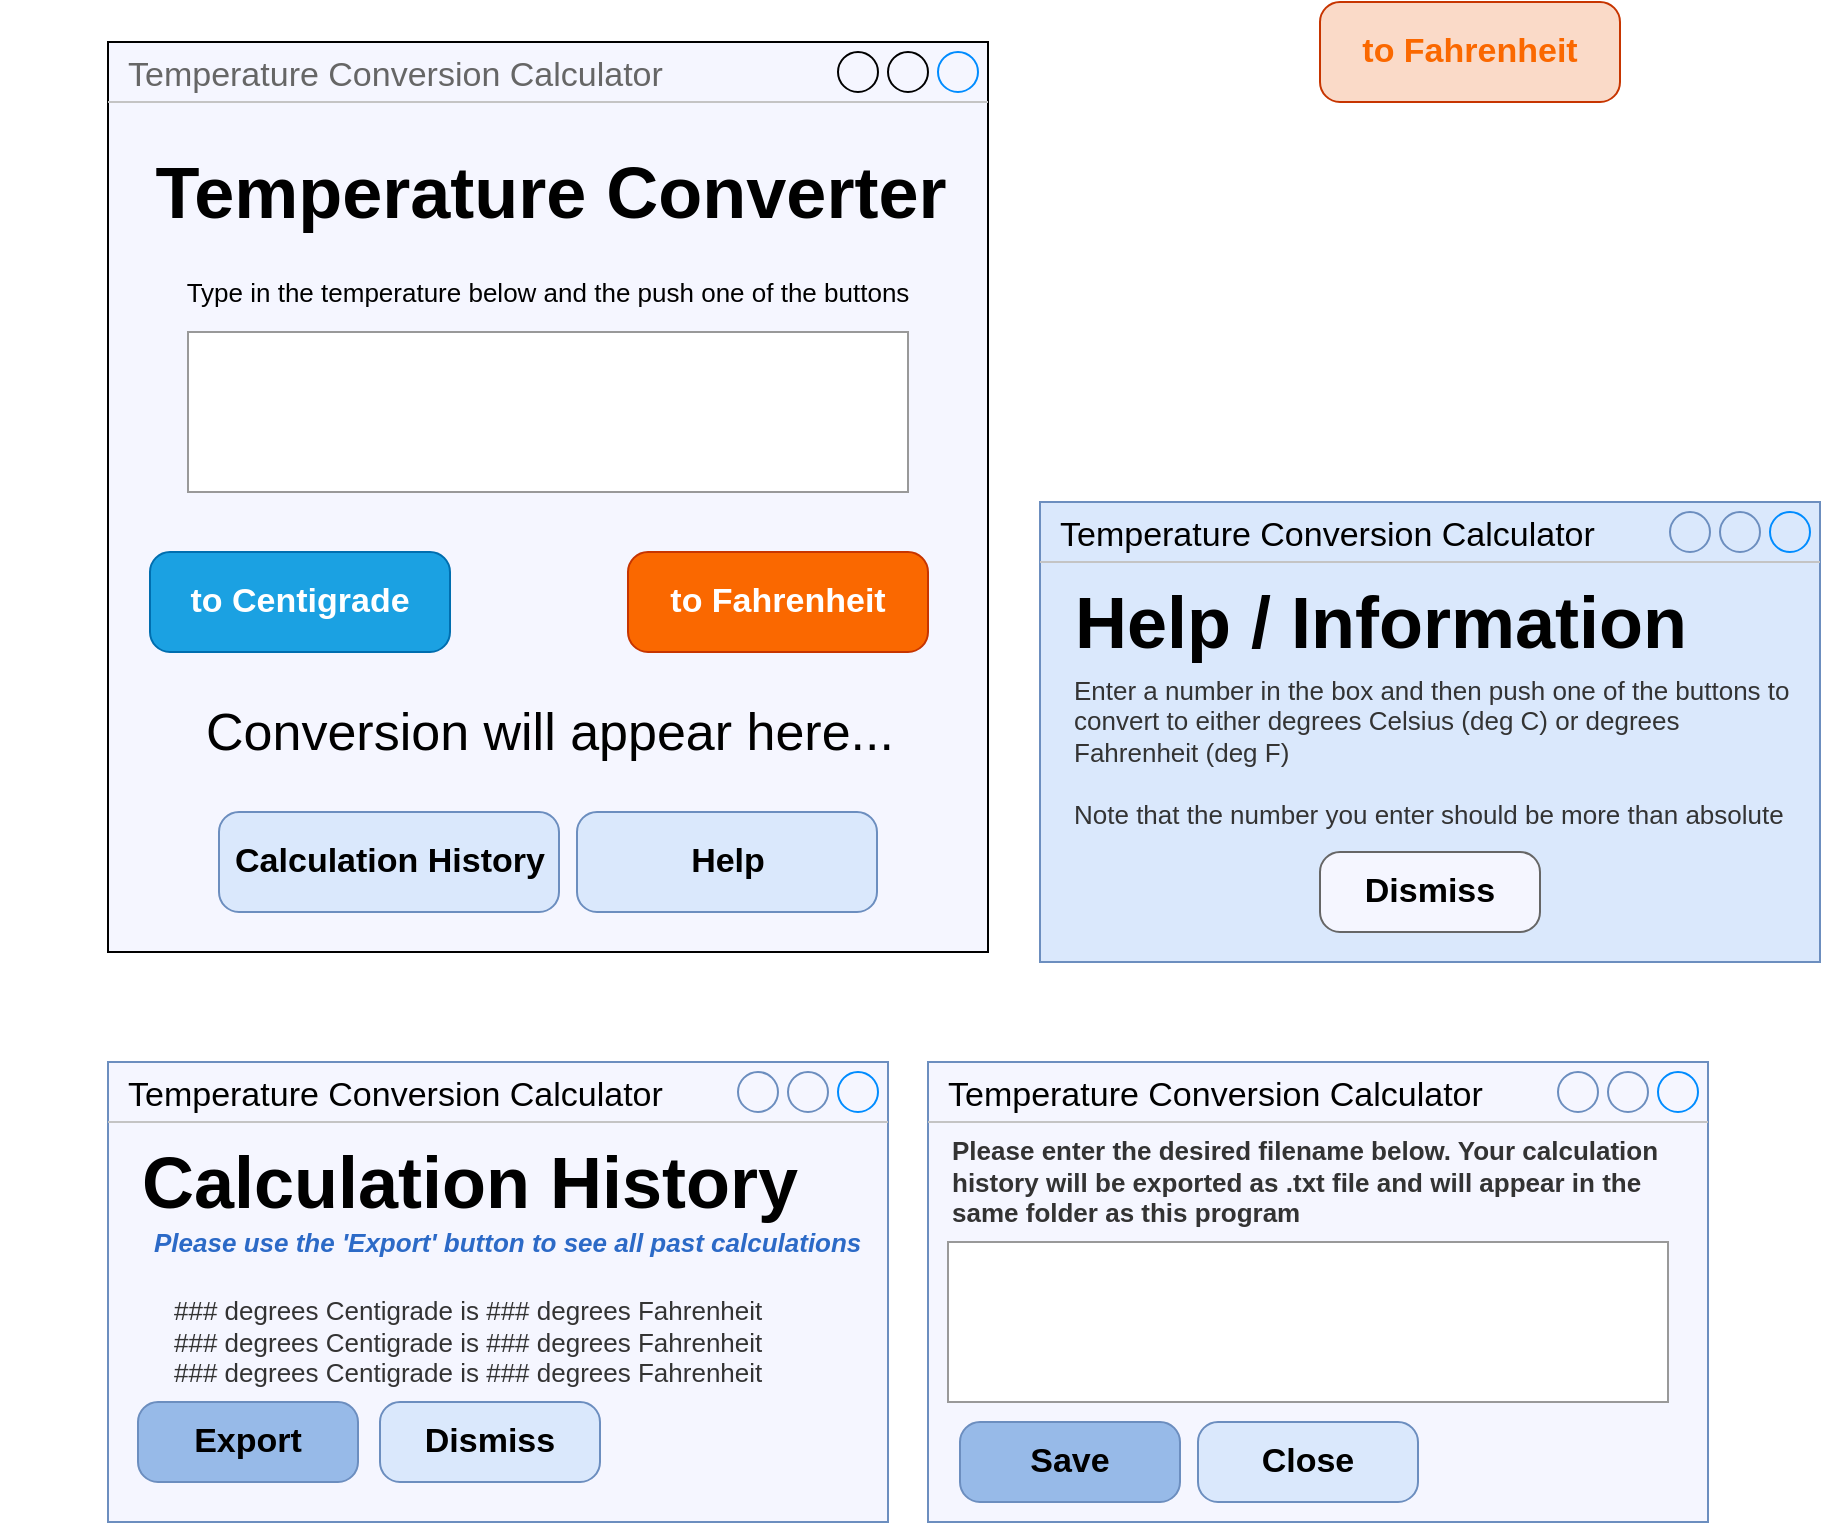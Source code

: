 <mxfile version="14.4.3" type="device"><diagram id="r0c2s4MUiU10nKFFeoqu" name="Page-1"><mxGraphModel dx="1936" dy="806" grid="1" gridSize="10" guides="1" tooltips="1" connect="1" arrows="1" fold="1" page="1" pageScale="1" pageWidth="850" pageHeight="1100" math="0" shadow="0"><root><mxCell id="0"/><mxCell id="1" parent="0"/><mxCell id="IkI6Sbq4Bh_p5HGuXMU_-1" value="Temperature Conversion Calculator" style="strokeWidth=1;shadow=0;dashed=0;align=center;html=1;shape=mxgraph.mockup.containers.window;align=left;verticalAlign=top;spacingLeft=8;strokeColor2=#008cff;strokeColor3=#c4c4c4;fontColor=#666666;mainText=;fontSize=17;labelBackgroundColor=none;fillColor=#F5F6FF;" parent="1" vertex="1"><mxGeometry x="-696" y="220" width="440" height="455" as="geometry"/></mxCell><mxCell id="IkI6Sbq4Bh_p5HGuXMU_-3" value="Type in the temperature below and the push one of the buttons" style="text;html=1;strokeColor=none;fillColor=none;align=center;verticalAlign=middle;whiteSpace=wrap;rounded=0;fontSize=13;" parent="1" vertex="1"><mxGeometry x="-666" y="335" width="380" height="20" as="geometry"/></mxCell><mxCell id="IkI6Sbq4Bh_p5HGuXMU_-4" value="Temperature Converter" style="text;strokeColor=none;fillColor=none;html=1;fontSize=36;fontStyle=1;verticalAlign=middle;align=center;" parent="1" vertex="1"><mxGeometry x="-525" y="275" width="100" height="40" as="geometry"/></mxCell><mxCell id="IkI6Sbq4Bh_p5HGuXMU_-6" value="" style="strokeWidth=1;shadow=0;dashed=0;align=center;html=1;shape=mxgraph.mockup.forms.pwField;strokeColor=#999999;mainText=;align=left;fontColor=#666666;fontSize=17;spacingLeft=3;" parent="1" vertex="1"><mxGeometry x="-656" y="365" width="360" height="80" as="geometry"/></mxCell><mxCell id="IkI6Sbq4Bh_p5HGuXMU_-7" value="to Centigrade" style="strokeWidth=1;shadow=0;dashed=0;align=center;html=1;shape=mxgraph.mockup.buttons.button;strokeColor=#006EAF;mainText=;buttonStyle=round;fontSize=17;fontStyle=1;fillColor=#1ba1e2;whiteSpace=wrap;fontColor=#ffffff;" parent="1" vertex="1"><mxGeometry x="-675" y="475" width="150" height="50" as="geometry"/></mxCell><mxCell id="IkI6Sbq4Bh_p5HGuXMU_-8" value="to Fahrenheit" style="strokeWidth=1;shadow=0;dashed=0;align=center;html=1;shape=mxgraph.mockup.buttons.button;strokeColor=#C73500;mainText=;buttonStyle=round;fontSize=17;fontStyle=1;fillColor=#fa6800;whiteSpace=wrap;fontColor=#ffffff;" parent="1" vertex="1"><mxGeometry x="-436" y="475" width="150" height="50" as="geometry"/></mxCell><mxCell id="IkI6Sbq4Bh_p5HGuXMU_-9" value="Conversion will appear here..." style="text;html=1;strokeColor=none;fillColor=none;align=center;verticalAlign=middle;whiteSpace=wrap;rounded=0;fontSize=26;" parent="1" vertex="1"><mxGeometry x="-750" y="555" width="550" height="20" as="geometry"/></mxCell><mxCell id="IkI6Sbq4Bh_p5HGuXMU_-10" value="Calculation History" style="strokeWidth=1;shadow=0;dashed=0;align=center;html=1;shape=mxgraph.mockup.buttons.button;strokeColor=#6c8ebf;mainText=;buttonStyle=round;fontSize=17;fontStyle=1;whiteSpace=wrap;fillColor=#dae8fc;" parent="1" vertex="1"><mxGeometry x="-640.5" y="605" width="170" height="50" as="geometry"/></mxCell><mxCell id="IkI6Sbq4Bh_p5HGuXMU_-11" value="Help" style="strokeWidth=1;shadow=0;dashed=0;align=center;html=1;shape=mxgraph.mockup.buttons.button;strokeColor=#6c8ebf;mainText=;buttonStyle=round;fontSize=17;fontStyle=1;whiteSpace=wrap;fillColor=#dae8fc;" parent="1" vertex="1"><mxGeometry x="-461.5" y="605" width="150" height="50" as="geometry"/></mxCell><mxCell id="IkI6Sbq4Bh_p5HGuXMU_-12" value="Temperature Conversion Calculator" style="strokeWidth=1;shadow=0;dashed=0;align=center;html=1;shape=mxgraph.mockup.containers.window;align=left;verticalAlign=top;spacingLeft=8;strokeColor2=#008cff;strokeColor3=#c4c4c4;mainText=;fontSize=17;labelBackgroundColor=none;fillColor=#dae8fc;strokeColor=#6c8ebf;" parent="1" vertex="1"><mxGeometry x="-230" y="450" width="390" height="230" as="geometry"/></mxCell><mxCell id="IkI6Sbq4Bh_p5HGuXMU_-13" value="Help / Information" style="text;strokeColor=none;fillColor=none;html=1;fontSize=36;fontStyle=1;verticalAlign=middle;align=center;" parent="1" vertex="1"><mxGeometry x="-110" y="490" width="100" height="40" as="geometry"/></mxCell><mxCell id="IkI6Sbq4Bh_p5HGuXMU_-14" value="Enter a number in the box and then push one of the buttons to convert to either degrees Celsius (deg C) or degrees Fahrenheit (deg F)&lt;br style=&quot;font-size: 13px;&quot;&gt;&lt;br style=&quot;font-size: 13px;&quot;&gt;Note that the number you enter should be more than absolute" style="text;html=1;strokeColor=none;fillColor=none;align=left;verticalAlign=middle;whiteSpace=wrap;rounded=0;fontSize=13;fontColor=#333333;" parent="1" vertex="1"><mxGeometry x="-215" y="565" width="360" height="20" as="geometry"/></mxCell><mxCell id="IkI6Sbq4Bh_p5HGuXMU_-16" value="Dismiss" style="strokeWidth=1;shadow=0;dashed=0;align=center;html=1;shape=mxgraph.mockup.buttons.button;strokeColor=#666666;mainText=;buttonStyle=round;fontSize=17;fontStyle=1;whiteSpace=wrap;fillColor=#F5F6FF;" parent="1" vertex="1"><mxGeometry x="-90" y="625" width="110" height="40" as="geometry"/></mxCell><mxCell id="cRWlSy4Fw0mNhghtjAx_-1" value="Temperature Conversion Calculator" style="strokeWidth=1;shadow=0;dashed=0;align=center;html=1;shape=mxgraph.mockup.containers.window;align=left;verticalAlign=top;spacingLeft=8;strokeColor2=#008cff;strokeColor3=#c4c4c4;mainText=;fontSize=17;labelBackgroundColor=none;strokeColor=#6c8ebf;fillColor=#F5F6FF;" parent="1" vertex="1"><mxGeometry x="-696" y="730" width="390" height="230" as="geometry"/></mxCell><mxCell id="cRWlSy4Fw0mNhghtjAx_-2" value="Calculation History" style="text;strokeColor=none;fillColor=none;html=1;fontSize=36;fontStyle=1;verticalAlign=middle;align=left;" parent="1" vertex="1"><mxGeometry x="-681" y="770" width="100" height="40" as="geometry"/></mxCell><mxCell id="cRWlSy4Fw0mNhghtjAx_-4" value="Dismiss" style="strokeWidth=1;shadow=0;dashed=0;align=center;html=1;shape=mxgraph.mockup.buttons.button;strokeColor=#6c8ebf;mainText=;buttonStyle=round;fontSize=17;fontStyle=1;whiteSpace=wrap;fillColor=#dae8fc;" parent="1" vertex="1"><mxGeometry x="-560" y="900" width="110" height="40" as="geometry"/></mxCell><mxCell id="cRWlSy4Fw0mNhghtjAx_-5" value="Export" style="strokeWidth=1;shadow=0;dashed=0;align=center;html=1;shape=mxgraph.mockup.buttons.button;strokeColor=#6c8ebf;mainText=;buttonStyle=round;fontSize=17;fontStyle=1;whiteSpace=wrap;fillColor=#97BAE8;" parent="1" vertex="1"><mxGeometry x="-681" y="900" width="110" height="40" as="geometry"/></mxCell><mxCell id="cRWlSy4Fw0mNhghtjAx_-6" value="Please use the 'Export' button to see all past calculations" style="text;html=1;strokeColor=none;fillColor=none;align=left;verticalAlign=middle;whiteSpace=wrap;rounded=0;fontSize=13;fontStyle=3;fontColor=#2C6AC7;" parent="1" vertex="1"><mxGeometry x="-675" y="810" width="360" height="20" as="geometry"/></mxCell><mxCell id="cRWlSy4Fw0mNhghtjAx_-7" value="Temperature Conversion Calculator" style="strokeWidth=1;shadow=0;dashed=0;align=center;html=1;shape=mxgraph.mockup.containers.window;align=left;verticalAlign=top;spacingLeft=8;strokeColor2=#008cff;strokeColor3=#c4c4c4;mainText=;fontSize=17;labelBackgroundColor=none;strokeColor=#6c8ebf;fillColor=#F5F6FF;" parent="1" vertex="1"><mxGeometry x="-286" y="730" width="390" height="230" as="geometry"/></mxCell><mxCell id="cRWlSy4Fw0mNhghtjAx_-9" value="" style="strokeWidth=1;shadow=0;dashed=0;align=center;html=1;shape=mxgraph.mockup.forms.pwField;strokeColor=#999999;mainText=;align=left;fontColor=#666666;fontSize=17;spacingLeft=3;" parent="1" vertex="1"><mxGeometry x="-276" y="820" width="360" height="80" as="geometry"/></mxCell><mxCell id="cRWlSy4Fw0mNhghtjAx_-10" value="### degrees Centigrade is ### degrees Fahrenheit&lt;br&gt;### degrees Centigrade is ### degrees Fahrenheit&lt;br&gt;### degrees Centigrade is ### degrees Fahrenheit" style="text;html=1;strokeColor=none;fillColor=none;align=left;verticalAlign=middle;whiteSpace=wrap;rounded=0;fontSize=13;fontColor=#333333;" parent="1" vertex="1"><mxGeometry x="-665" y="860" width="360" height="20" as="geometry"/></mxCell><mxCell id="cRWlSy4Fw0mNhghtjAx_-3" value="Please enter the desired filename below. Your calculation history will be exported as .txt file and will appear in the same folder as this program" style="text;html=1;strokeColor=none;fillColor=none;align=left;verticalAlign=middle;whiteSpace=wrap;rounded=0;fontSize=13;fontColor=#333333;fontStyle=1" parent="1" vertex="1"><mxGeometry x="-276" y="780" width="360" height="20" as="geometry"/></mxCell><mxCell id="cRWlSy4Fw0mNhghtjAx_-11" value="Save" style="strokeWidth=1;shadow=0;dashed=0;align=center;html=1;shape=mxgraph.mockup.buttons.button;strokeColor=#6c8ebf;mainText=;buttonStyle=round;fontSize=17;fontStyle=1;whiteSpace=wrap;fillColor=#97BAE8;" parent="1" vertex="1"><mxGeometry x="-270" y="910" width="110" height="40" as="geometry"/></mxCell><mxCell id="cRWlSy4Fw0mNhghtjAx_-12" value="Close" style="strokeWidth=1;shadow=0;dashed=0;align=center;html=1;shape=mxgraph.mockup.buttons.button;strokeColor=#6c8ebf;mainText=;buttonStyle=round;fontSize=17;fontStyle=1;whiteSpace=wrap;fillColor=#dae8fc;" parent="1" vertex="1"><mxGeometry x="-151" y="910" width="110" height="40" as="geometry"/></mxCell><mxCell id="XE46TUm-5FnfcEjnI51D-1" value="to Fahrenheit" style="strokeWidth=1;shadow=0;dashed=0;align=center;html=1;shape=mxgraph.mockup.buttons.button;strokeColor=#C73500;mainText=;buttonStyle=round;fontSize=17;fontStyle=1;whiteSpace=wrap;fontColor=#FA6800;fillColor=#FADAC8;" vertex="1" parent="1"><mxGeometry x="-90" y="200" width="150" height="50" as="geometry"/></mxCell></root></mxGraphModel></diagram></mxfile>